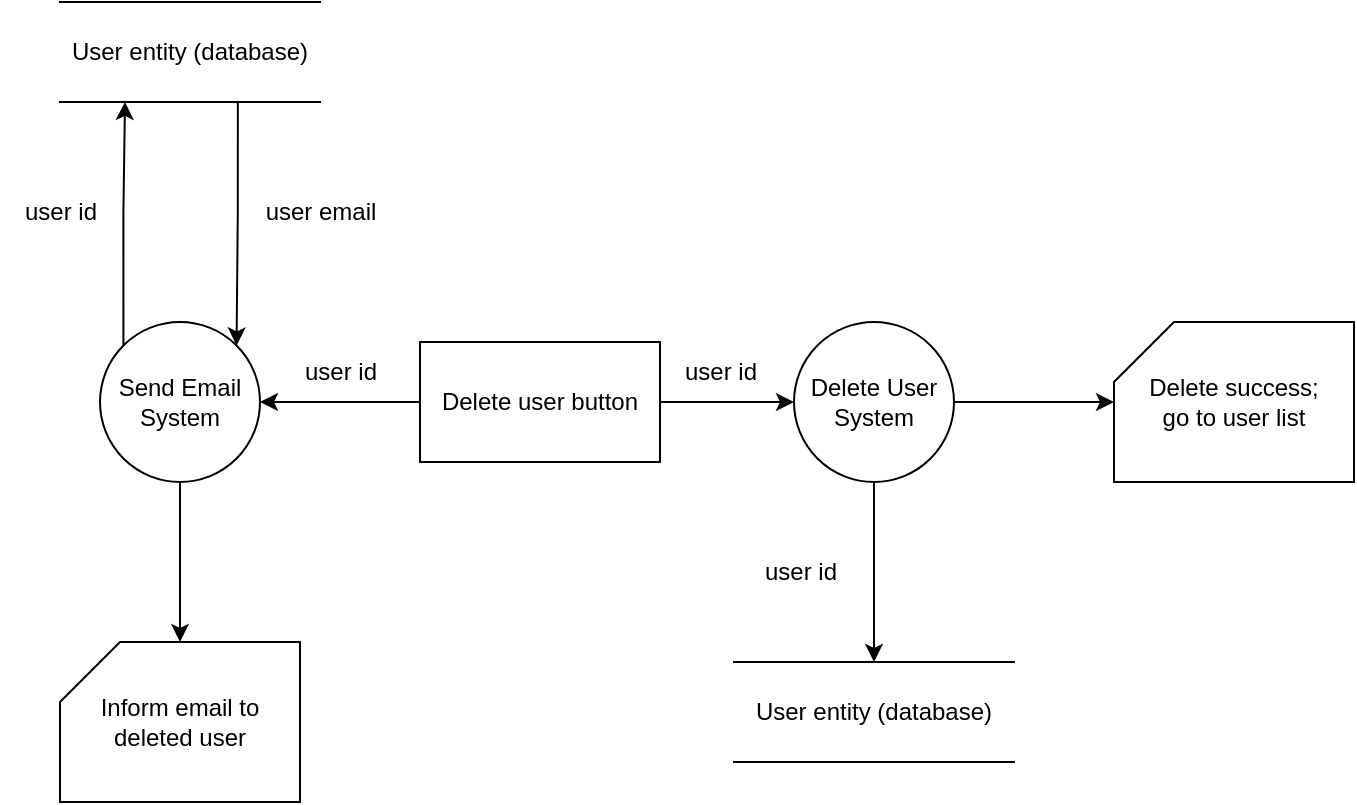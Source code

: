 <mxfile version="20.8.23" type="github">
  <diagram name="第 1 页" id="WeU0UV5Vs4RiK9Gy6WtP">
    <mxGraphModel dx="665" dy="551" grid="1" gridSize="10" guides="1" tooltips="1" connect="1" arrows="1" fold="1" page="1" pageScale="1" pageWidth="827" pageHeight="1169" math="0" shadow="0">
      <root>
        <mxCell id="0" />
        <mxCell id="1" parent="0" />
        <mxCell id="Mg13thOmVDUa499xHJIR-7" style="edgeStyle=orthogonalEdgeStyle;rounded=0;orthogonalLoop=1;jettySize=auto;html=1;exitX=0;exitY=0;exitDx=0;exitDy=0;entryX=0.25;entryY=1;entryDx=0;entryDy=0;" edge="1" parent="1" source="Mg13thOmVDUa499xHJIR-2" target="Mg13thOmVDUa499xHJIR-6">
          <mxGeometry relative="1" as="geometry" />
        </mxCell>
        <mxCell id="Mg13thOmVDUa499xHJIR-8" style="edgeStyle=orthogonalEdgeStyle;rounded=0;orthogonalLoop=1;jettySize=auto;html=1;entryX=1;entryY=0;entryDx=0;entryDy=0;exitX=0.684;exitY=1.001;exitDx=0;exitDy=0;exitPerimeter=0;" edge="1" parent="1" source="Mg13thOmVDUa499xHJIR-6" target="Mg13thOmVDUa499xHJIR-2">
          <mxGeometry relative="1" as="geometry">
            <mxPoint x="280" y="120" as="sourcePoint" />
            <mxPoint x="290" y="230" as="targetPoint" />
          </mxGeometry>
        </mxCell>
        <mxCell id="Mg13thOmVDUa499xHJIR-14" style="edgeStyle=orthogonalEdgeStyle;rounded=0;orthogonalLoop=1;jettySize=auto;html=1;exitX=1;exitY=0.5;exitDx=0;exitDy=0;entryX=0;entryY=0.5;entryDx=0;entryDy=0;startArrow=none;" edge="1" parent="1" source="Mg13thOmVDUa499xHJIR-1" target="Mg13thOmVDUa499xHJIR-13">
          <mxGeometry relative="1" as="geometry" />
        </mxCell>
        <mxCell id="Mg13thOmVDUa499xHJIR-20" style="edgeStyle=orthogonalEdgeStyle;rounded=0;orthogonalLoop=1;jettySize=auto;html=1;exitX=0.5;exitY=1;exitDx=0;exitDy=0;" edge="1" parent="1" source="Mg13thOmVDUa499xHJIR-2" target="Mg13thOmVDUa499xHJIR-18">
          <mxGeometry relative="1" as="geometry" />
        </mxCell>
        <mxCell id="Mg13thOmVDUa499xHJIR-2" value="Send Email System" style="ellipse;whiteSpace=wrap;html=1;aspect=fixed;" vertex="1" parent="1">
          <mxGeometry x="200" y="200" width="80" height="80" as="geometry" />
        </mxCell>
        <mxCell id="Mg13thOmVDUa499xHJIR-4" value="Delete success;&lt;br&gt;go to user list" style="shape=card;whiteSpace=wrap;html=1;" vertex="1" parent="1">
          <mxGeometry x="707" y="200" width="120" height="80" as="geometry" />
        </mxCell>
        <mxCell id="Mg13thOmVDUa499xHJIR-6" value="User entity (database)" style="shape=partialRectangle;whiteSpace=wrap;html=1;left=0;right=0;fillColor=none;rounded=0;strokeColor=default;fontFamily=Helvetica;fontSize=12;fontColor=default;" vertex="1" parent="1">
          <mxGeometry x="180" y="40" width="130" height="50" as="geometry" />
        </mxCell>
        <mxCell id="Mg13thOmVDUa499xHJIR-9" value="user id" style="text;html=1;align=center;verticalAlign=middle;resizable=0;points=[];autosize=1;strokeColor=none;fillColor=none;" vertex="1" parent="1">
          <mxGeometry x="150" y="130" width="60" height="30" as="geometry" />
        </mxCell>
        <mxCell id="Mg13thOmVDUa499xHJIR-10" value="user email" style="text;html=1;align=center;verticalAlign=middle;resizable=0;points=[];autosize=1;strokeColor=none;fillColor=none;" vertex="1" parent="1">
          <mxGeometry x="270" y="130" width="80" height="30" as="geometry" />
        </mxCell>
        <mxCell id="Mg13thOmVDUa499xHJIR-24" style="edgeStyle=orthogonalEdgeStyle;rounded=0;orthogonalLoop=1;jettySize=auto;html=1;exitX=1;exitY=0.5;exitDx=0;exitDy=0;" edge="1" parent="1" source="Mg13thOmVDUa499xHJIR-13" target="Mg13thOmVDUa499xHJIR-4">
          <mxGeometry relative="1" as="geometry" />
        </mxCell>
        <mxCell id="Mg13thOmVDUa499xHJIR-30" style="edgeStyle=orthogonalEdgeStyle;rounded=0;orthogonalLoop=1;jettySize=auto;html=1;exitX=0.5;exitY=1;exitDx=0;exitDy=0;" edge="1" parent="1" source="Mg13thOmVDUa499xHJIR-13" target="Mg13thOmVDUa499xHJIR-27">
          <mxGeometry relative="1" as="geometry" />
        </mxCell>
        <mxCell id="Mg13thOmVDUa499xHJIR-13" value="Delete User&lt;br&gt;System" style="ellipse;whiteSpace=wrap;html=1;aspect=fixed;" vertex="1" parent="1">
          <mxGeometry x="547" y="200" width="80" height="80" as="geometry" />
        </mxCell>
        <mxCell id="Mg13thOmVDUa499xHJIR-15" value="user id" style="text;html=1;align=center;verticalAlign=middle;resizable=0;points=[];autosize=1;strokeColor=none;fillColor=none;" vertex="1" parent="1">
          <mxGeometry x="480" y="210" width="60" height="30" as="geometry" />
        </mxCell>
        <mxCell id="Mg13thOmVDUa499xHJIR-18" value="Inform email to deleted user" style="shape=card;whiteSpace=wrap;html=1;" vertex="1" parent="1">
          <mxGeometry x="180" y="360" width="120" height="80" as="geometry" />
        </mxCell>
        <mxCell id="Mg13thOmVDUa499xHJIR-26" value="user id" style="text;html=1;align=center;verticalAlign=middle;resizable=0;points=[];autosize=1;strokeColor=none;fillColor=none;" vertex="1" parent="1">
          <mxGeometry x="290" y="210" width="60" height="30" as="geometry" />
        </mxCell>
        <mxCell id="Mg13thOmVDUa499xHJIR-27" value="User entity (database)" style="shape=partialRectangle;whiteSpace=wrap;html=1;left=0;right=0;fillColor=none;rounded=0;strokeColor=default;fontFamily=Helvetica;fontSize=12;fontColor=default;" vertex="1" parent="1">
          <mxGeometry x="517" y="370" width="140" height="50" as="geometry" />
        </mxCell>
        <mxCell id="Mg13thOmVDUa499xHJIR-31" value="user id" style="text;html=1;align=center;verticalAlign=middle;resizable=0;points=[];autosize=1;strokeColor=none;fillColor=none;" vertex="1" parent="1">
          <mxGeometry x="520" y="310" width="60" height="30" as="geometry" />
        </mxCell>
        <mxCell id="Mg13thOmVDUa499xHJIR-33" style="edgeStyle=orthogonalEdgeStyle;rounded=0;orthogonalLoop=1;jettySize=auto;html=1;exitX=0;exitY=0.5;exitDx=0;exitDy=0;entryX=1;entryY=0.5;entryDx=0;entryDy=0;" edge="1" parent="1" source="Mg13thOmVDUa499xHJIR-1" target="Mg13thOmVDUa499xHJIR-2">
          <mxGeometry relative="1" as="geometry" />
        </mxCell>
        <mxCell id="Mg13thOmVDUa499xHJIR-1" value="Delete user button" style="rounded=0;whiteSpace=wrap;html=1;" vertex="1" parent="1">
          <mxGeometry x="360" y="210" width="120" height="60" as="geometry" />
        </mxCell>
      </root>
    </mxGraphModel>
  </diagram>
</mxfile>
